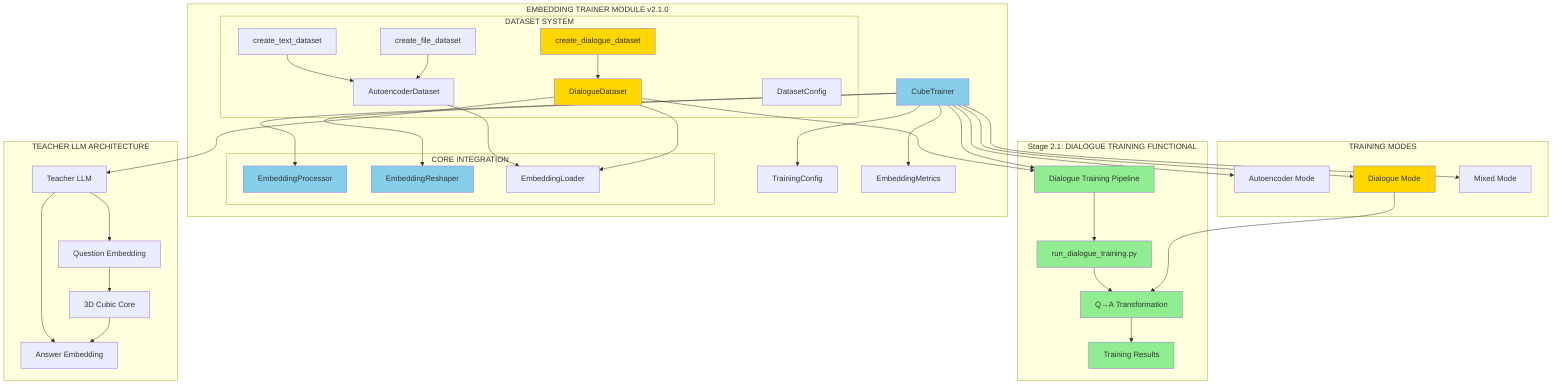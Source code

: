 graph TD
    subgraph "Stage 2.1: DIALOGUE TRAINING FUNCTIONAL"
        DT[Dialogue Training Pipeline]
        RT[run_dialogue_training.py]
        QA[Q→A Transformation]
        
        DT --> RT
        RT --> QA
        QA --> RES[Training Results]
    end
    
    subgraph "EMBEDDING TRAINER MODULE v2.1.0"
        CT[CubeTrainer]
        TC[TrainingConfig]
        EM[EmbeddingMetrics]
        
        subgraph "DATASET SYSTEM"
            AD[AutoencoderDataset]
            DD[DialogueDataset]
            DC[DatasetConfig]
            
            CTD[create_text_dataset]
            CFD[create_file_dataset]
            CDD[create_dialogue_dataset]
        end
        
        subgraph "CORE INTEGRATION"
            EP[EmbeddingProcessor]
            ER[EmbeddingReshaper]
            EL[EmbeddingLoader]
        end
    end
    
    subgraph "TRAINING MODES"
        AUTO[Autoencoder Mode]
        DIAL[Dialogue Mode]
        MIXED[Mixed Mode]
    end
    
    subgraph "TEACHER LLM ARCHITECTURE"
        TLM[Teacher LLM]
        QE[Question Embedding]
        AE[Answer Embedding]
        
        TLM --> QE
        TLM --> AE
        QE --> CUBE[3D Cubic Core]
        CUBE --> AE
    end
    
    %% Main connections
    CT --> EP
    CT --> ER
    CT --> TC
    CT --> EM
    
    AD --> EL
    DD --> EL
    DD --> TLM
    
    CTD --> AD
    CFD --> AD
    CDD --> DD
    
    CT --> AUTO
    CT --> DIAL
    CT --> MIXED
    
    %% Stage 2.1 connections
    DD --> DT
    CT --> DT
    DIAL --> QA
    
    %% Styling
    classDef newFeature fill:#90EE90
    classDef functional fill:#FFD700
    classDef core fill:#87CEEB
    
    class DT,RT,QA,RES newFeature
    class DD,CDD,DIAL functional
    class CT,EP,ER core